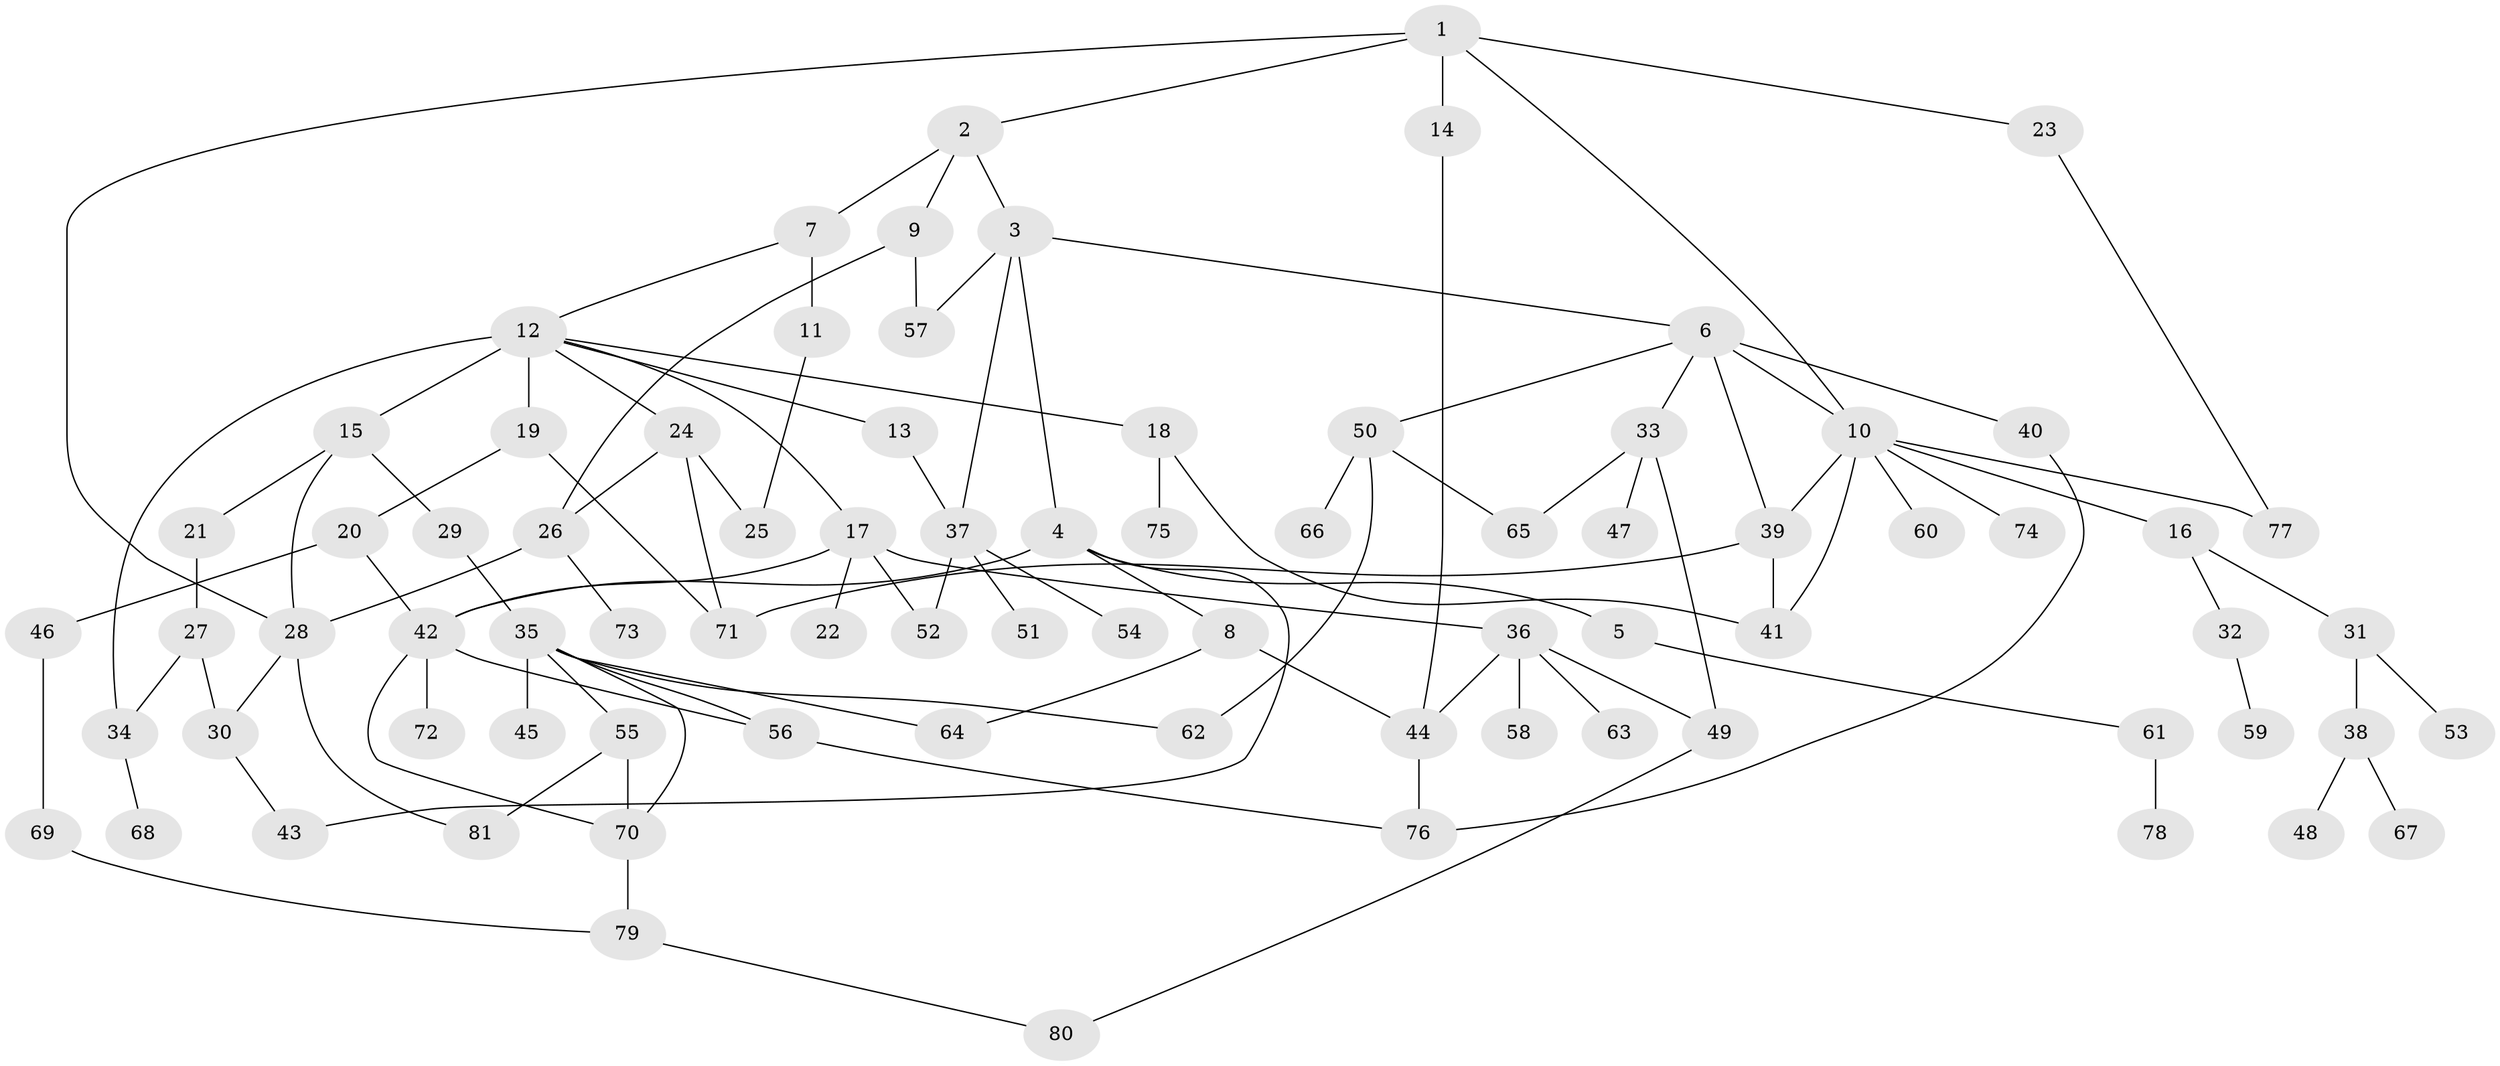 // coarse degree distribution, {5: 0.0625, 4: 0.0625, 1: 0.4166666666666667, 2: 0.25, 8: 0.041666666666666664, 7: 0.041666666666666664, 6: 0.020833333333333332, 3: 0.08333333333333333, 13: 0.020833333333333332}
// Generated by graph-tools (version 1.1) at 2025/45/03/04/25 21:45:40]
// undirected, 81 vertices, 113 edges
graph export_dot {
graph [start="1"]
  node [color=gray90,style=filled];
  1;
  2;
  3;
  4;
  5;
  6;
  7;
  8;
  9;
  10;
  11;
  12;
  13;
  14;
  15;
  16;
  17;
  18;
  19;
  20;
  21;
  22;
  23;
  24;
  25;
  26;
  27;
  28;
  29;
  30;
  31;
  32;
  33;
  34;
  35;
  36;
  37;
  38;
  39;
  40;
  41;
  42;
  43;
  44;
  45;
  46;
  47;
  48;
  49;
  50;
  51;
  52;
  53;
  54;
  55;
  56;
  57;
  58;
  59;
  60;
  61;
  62;
  63;
  64;
  65;
  66;
  67;
  68;
  69;
  70;
  71;
  72;
  73;
  74;
  75;
  76;
  77;
  78;
  79;
  80;
  81;
  1 -- 2;
  1 -- 10;
  1 -- 14;
  1 -- 23;
  1 -- 28;
  2 -- 3;
  2 -- 7;
  2 -- 9;
  3 -- 4;
  3 -- 6;
  3 -- 57;
  3 -- 37;
  4 -- 5;
  4 -- 8;
  4 -- 43;
  4 -- 42;
  5 -- 61;
  6 -- 33;
  6 -- 40;
  6 -- 50;
  6 -- 39;
  6 -- 10;
  7 -- 11;
  7 -- 12;
  8 -- 64;
  8 -- 44;
  9 -- 26;
  9 -- 57;
  10 -- 16;
  10 -- 39;
  10 -- 60;
  10 -- 74;
  10 -- 41;
  10 -- 77;
  11 -- 25;
  12 -- 13;
  12 -- 15;
  12 -- 17;
  12 -- 18;
  12 -- 19;
  12 -- 24;
  12 -- 34;
  13 -- 37;
  14 -- 44;
  15 -- 21;
  15 -- 29;
  15 -- 28;
  16 -- 31;
  16 -- 32;
  17 -- 22;
  17 -- 36;
  17 -- 42;
  17 -- 52;
  18 -- 75;
  18 -- 41;
  19 -- 20;
  19 -- 71;
  20 -- 46;
  20 -- 42;
  21 -- 27;
  23 -- 77;
  24 -- 26;
  24 -- 71;
  24 -- 25;
  26 -- 73;
  26 -- 28;
  27 -- 30;
  27 -- 34;
  28 -- 81;
  28 -- 30;
  29 -- 35;
  30 -- 43;
  31 -- 38;
  31 -- 53;
  32 -- 59;
  33 -- 47;
  33 -- 49;
  33 -- 65;
  34 -- 68;
  35 -- 45;
  35 -- 55;
  35 -- 62;
  35 -- 64;
  35 -- 56;
  35 -- 70;
  36 -- 44;
  36 -- 58;
  36 -- 63;
  36 -- 49;
  37 -- 51;
  37 -- 52;
  37 -- 54;
  38 -- 48;
  38 -- 67;
  39 -- 41;
  39 -- 71;
  40 -- 76;
  42 -- 56;
  42 -- 72;
  42 -- 70;
  44 -- 76;
  46 -- 69;
  49 -- 80;
  50 -- 66;
  50 -- 62;
  50 -- 65;
  55 -- 70;
  55 -- 81;
  56 -- 76;
  61 -- 78;
  69 -- 79;
  70 -- 79;
  79 -- 80;
}
